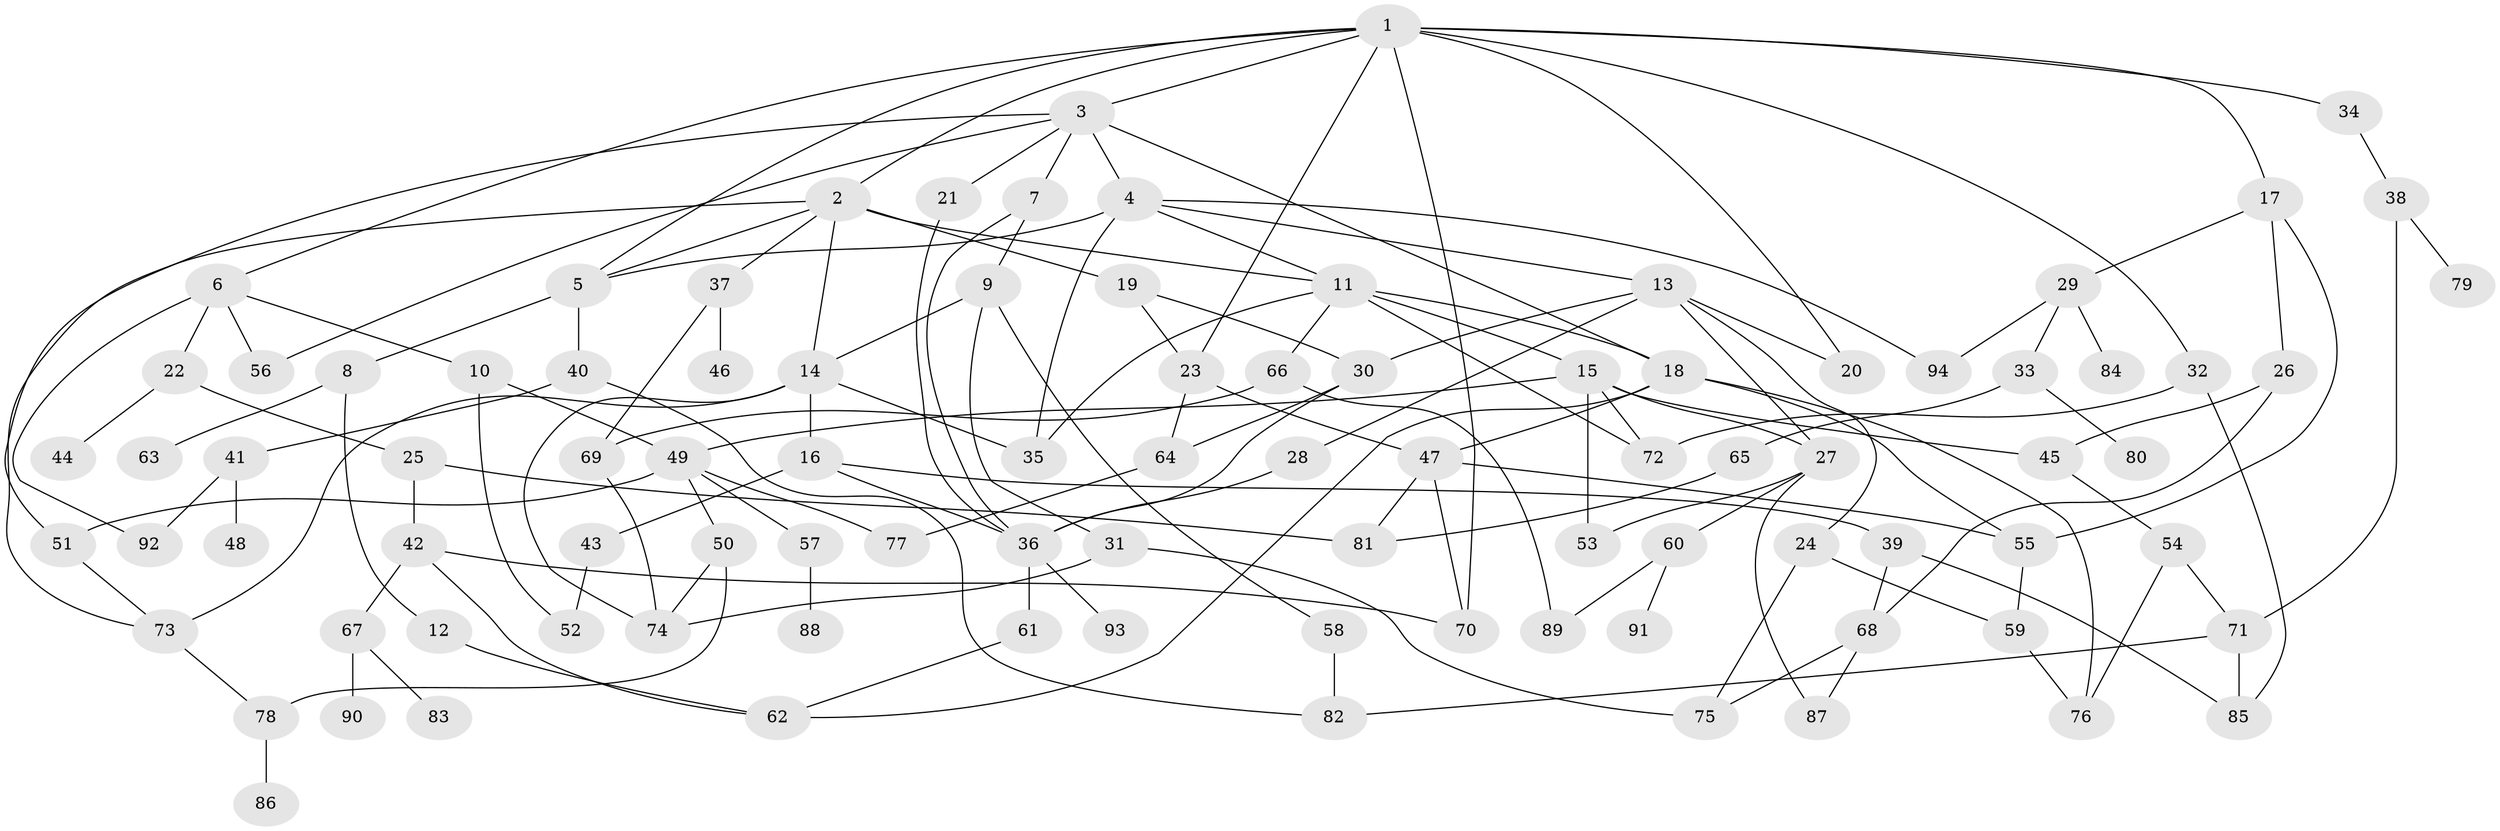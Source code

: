 // original degree distribution, {11: 0.007518796992481203, 7: 0.022556390977443608, 6: 0.03759398496240601, 8: 0.007518796992481203, 5: 0.045112781954887216, 3: 0.3082706766917293, 4: 0.16541353383458646, 2: 0.20300751879699247, 1: 0.20300751879699247}
// Generated by graph-tools (version 1.1) at 2025/48/03/04/25 22:48:37]
// undirected, 94 vertices, 150 edges
graph export_dot {
  node [color=gray90,style=filled];
  1;
  2;
  3;
  4;
  5;
  6;
  7;
  8;
  9;
  10;
  11;
  12;
  13;
  14;
  15;
  16;
  17;
  18;
  19;
  20;
  21;
  22;
  23;
  24;
  25;
  26;
  27;
  28;
  29;
  30;
  31;
  32;
  33;
  34;
  35;
  36;
  37;
  38;
  39;
  40;
  41;
  42;
  43;
  44;
  45;
  46;
  47;
  48;
  49;
  50;
  51;
  52;
  53;
  54;
  55;
  56;
  57;
  58;
  59;
  60;
  61;
  62;
  63;
  64;
  65;
  66;
  67;
  68;
  69;
  70;
  71;
  72;
  73;
  74;
  75;
  76;
  77;
  78;
  79;
  80;
  81;
  82;
  83;
  84;
  85;
  86;
  87;
  88;
  89;
  90;
  91;
  92;
  93;
  94;
  1 -- 2 [weight=1.0];
  1 -- 3 [weight=1.0];
  1 -- 5 [weight=1.0];
  1 -- 6 [weight=1.0];
  1 -- 17 [weight=1.0];
  1 -- 20 [weight=1.0];
  1 -- 23 [weight=1.0];
  1 -- 32 [weight=1.0];
  1 -- 34 [weight=1.0];
  1 -- 70 [weight=1.0];
  2 -- 5 [weight=1.0];
  2 -- 11 [weight=1.0];
  2 -- 14 [weight=1.0];
  2 -- 19 [weight=2.0];
  2 -- 37 [weight=1.0];
  2 -- 73 [weight=1.0];
  3 -- 4 [weight=2.0];
  3 -- 7 [weight=1.0];
  3 -- 18 [weight=2.0];
  3 -- 21 [weight=2.0];
  3 -- 51 [weight=1.0];
  3 -- 56 [weight=1.0];
  4 -- 5 [weight=1.0];
  4 -- 11 [weight=2.0];
  4 -- 13 [weight=1.0];
  4 -- 35 [weight=1.0];
  4 -- 94 [weight=1.0];
  5 -- 8 [weight=1.0];
  5 -- 40 [weight=1.0];
  6 -- 10 [weight=1.0];
  6 -- 22 [weight=1.0];
  6 -- 56 [weight=1.0];
  6 -- 92 [weight=1.0];
  7 -- 9 [weight=1.0];
  7 -- 36 [weight=1.0];
  8 -- 12 [weight=1.0];
  8 -- 63 [weight=1.0];
  9 -- 14 [weight=1.0];
  9 -- 31 [weight=1.0];
  9 -- 58 [weight=1.0];
  10 -- 49 [weight=1.0];
  10 -- 52 [weight=1.0];
  11 -- 15 [weight=1.0];
  11 -- 18 [weight=3.0];
  11 -- 35 [weight=1.0];
  11 -- 66 [weight=1.0];
  11 -- 72 [weight=1.0];
  12 -- 62 [weight=1.0];
  13 -- 20 [weight=1.0];
  13 -- 24 [weight=1.0];
  13 -- 27 [weight=1.0];
  13 -- 28 [weight=1.0];
  13 -- 30 [weight=1.0];
  14 -- 16 [weight=1.0];
  14 -- 35 [weight=1.0];
  14 -- 73 [weight=1.0];
  14 -- 74 [weight=1.0];
  15 -- 27 [weight=1.0];
  15 -- 45 [weight=1.0];
  15 -- 49 [weight=1.0];
  15 -- 53 [weight=1.0];
  15 -- 72 [weight=1.0];
  16 -- 36 [weight=1.0];
  16 -- 39 [weight=1.0];
  16 -- 43 [weight=1.0];
  17 -- 26 [weight=1.0];
  17 -- 29 [weight=1.0];
  17 -- 55 [weight=1.0];
  18 -- 47 [weight=1.0];
  18 -- 55 [weight=1.0];
  18 -- 62 [weight=1.0];
  18 -- 76 [weight=1.0];
  19 -- 23 [weight=1.0];
  19 -- 30 [weight=1.0];
  21 -- 36 [weight=1.0];
  22 -- 25 [weight=1.0];
  22 -- 44 [weight=1.0];
  23 -- 47 [weight=1.0];
  23 -- 64 [weight=1.0];
  24 -- 59 [weight=1.0];
  24 -- 75 [weight=1.0];
  25 -- 42 [weight=1.0];
  25 -- 81 [weight=1.0];
  26 -- 45 [weight=1.0];
  26 -- 68 [weight=1.0];
  27 -- 53 [weight=1.0];
  27 -- 60 [weight=1.0];
  27 -- 87 [weight=1.0];
  28 -- 36 [weight=1.0];
  29 -- 33 [weight=1.0];
  29 -- 84 [weight=1.0];
  29 -- 94 [weight=1.0];
  30 -- 36 [weight=1.0];
  30 -- 64 [weight=1.0];
  31 -- 74 [weight=1.0];
  31 -- 75 [weight=1.0];
  32 -- 72 [weight=1.0];
  32 -- 85 [weight=1.0];
  33 -- 65 [weight=1.0];
  33 -- 80 [weight=1.0];
  34 -- 38 [weight=1.0];
  36 -- 61 [weight=1.0];
  36 -- 93 [weight=1.0];
  37 -- 46 [weight=1.0];
  37 -- 69 [weight=1.0];
  38 -- 71 [weight=1.0];
  38 -- 79 [weight=1.0];
  39 -- 68 [weight=1.0];
  39 -- 85 [weight=1.0];
  40 -- 41 [weight=1.0];
  40 -- 82 [weight=1.0];
  41 -- 48 [weight=1.0];
  41 -- 92 [weight=1.0];
  42 -- 62 [weight=1.0];
  42 -- 67 [weight=1.0];
  42 -- 70 [weight=1.0];
  43 -- 52 [weight=1.0];
  45 -- 54 [weight=1.0];
  47 -- 55 [weight=1.0];
  47 -- 70 [weight=1.0];
  47 -- 81 [weight=1.0];
  49 -- 50 [weight=1.0];
  49 -- 51 [weight=1.0];
  49 -- 57 [weight=1.0];
  49 -- 77 [weight=1.0];
  50 -- 74 [weight=1.0];
  50 -- 78 [weight=1.0];
  51 -- 73 [weight=1.0];
  54 -- 71 [weight=1.0];
  54 -- 76 [weight=1.0];
  55 -- 59 [weight=1.0];
  57 -- 88 [weight=1.0];
  58 -- 82 [weight=1.0];
  59 -- 76 [weight=1.0];
  60 -- 89 [weight=1.0];
  60 -- 91 [weight=1.0];
  61 -- 62 [weight=1.0];
  64 -- 77 [weight=1.0];
  65 -- 81 [weight=1.0];
  66 -- 69 [weight=1.0];
  66 -- 89 [weight=1.0];
  67 -- 83 [weight=1.0];
  67 -- 90 [weight=1.0];
  68 -- 75 [weight=1.0];
  68 -- 87 [weight=1.0];
  69 -- 74 [weight=1.0];
  71 -- 82 [weight=1.0];
  71 -- 85 [weight=1.0];
  73 -- 78 [weight=1.0];
  78 -- 86 [weight=1.0];
}
